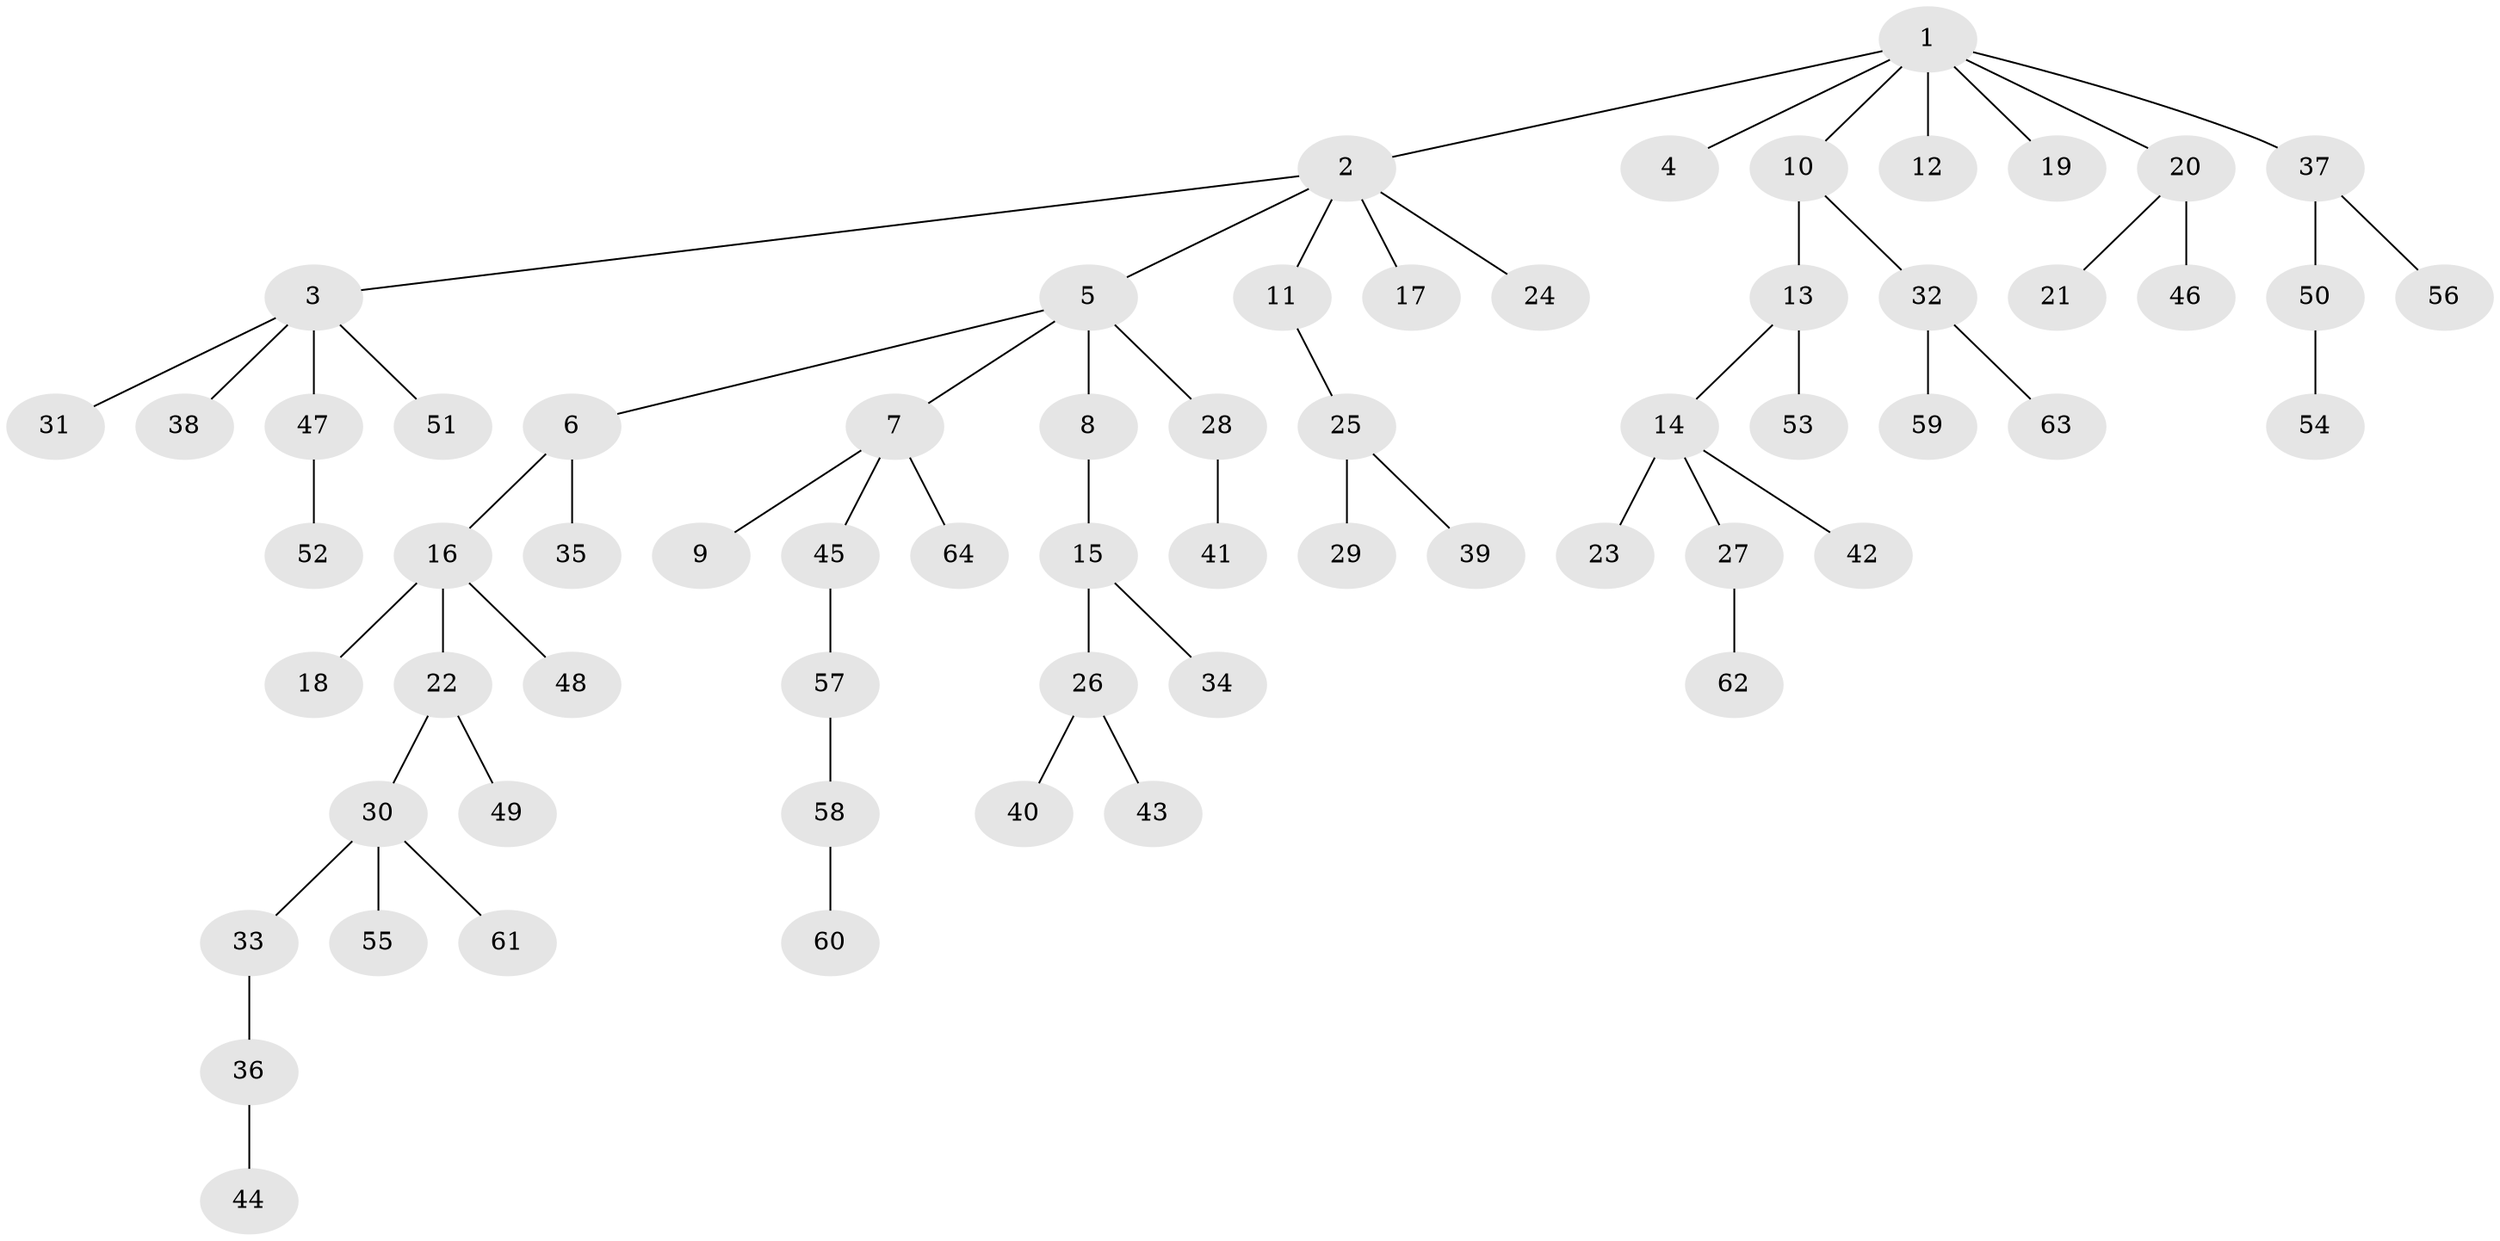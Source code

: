 // Generated by graph-tools (version 1.1) at 2025/26/03/09/25 03:26:29]
// undirected, 64 vertices, 63 edges
graph export_dot {
graph [start="1"]
  node [color=gray90,style=filled];
  1;
  2;
  3;
  4;
  5;
  6;
  7;
  8;
  9;
  10;
  11;
  12;
  13;
  14;
  15;
  16;
  17;
  18;
  19;
  20;
  21;
  22;
  23;
  24;
  25;
  26;
  27;
  28;
  29;
  30;
  31;
  32;
  33;
  34;
  35;
  36;
  37;
  38;
  39;
  40;
  41;
  42;
  43;
  44;
  45;
  46;
  47;
  48;
  49;
  50;
  51;
  52;
  53;
  54;
  55;
  56;
  57;
  58;
  59;
  60;
  61;
  62;
  63;
  64;
  1 -- 2;
  1 -- 4;
  1 -- 10;
  1 -- 12;
  1 -- 19;
  1 -- 20;
  1 -- 37;
  2 -- 3;
  2 -- 5;
  2 -- 11;
  2 -- 17;
  2 -- 24;
  3 -- 31;
  3 -- 38;
  3 -- 47;
  3 -- 51;
  5 -- 6;
  5 -- 7;
  5 -- 8;
  5 -- 28;
  6 -- 16;
  6 -- 35;
  7 -- 9;
  7 -- 45;
  7 -- 64;
  8 -- 15;
  10 -- 13;
  10 -- 32;
  11 -- 25;
  13 -- 14;
  13 -- 53;
  14 -- 23;
  14 -- 27;
  14 -- 42;
  15 -- 26;
  15 -- 34;
  16 -- 18;
  16 -- 22;
  16 -- 48;
  20 -- 21;
  20 -- 46;
  22 -- 30;
  22 -- 49;
  25 -- 29;
  25 -- 39;
  26 -- 40;
  26 -- 43;
  27 -- 62;
  28 -- 41;
  30 -- 33;
  30 -- 55;
  30 -- 61;
  32 -- 59;
  32 -- 63;
  33 -- 36;
  36 -- 44;
  37 -- 50;
  37 -- 56;
  45 -- 57;
  47 -- 52;
  50 -- 54;
  57 -- 58;
  58 -- 60;
}
